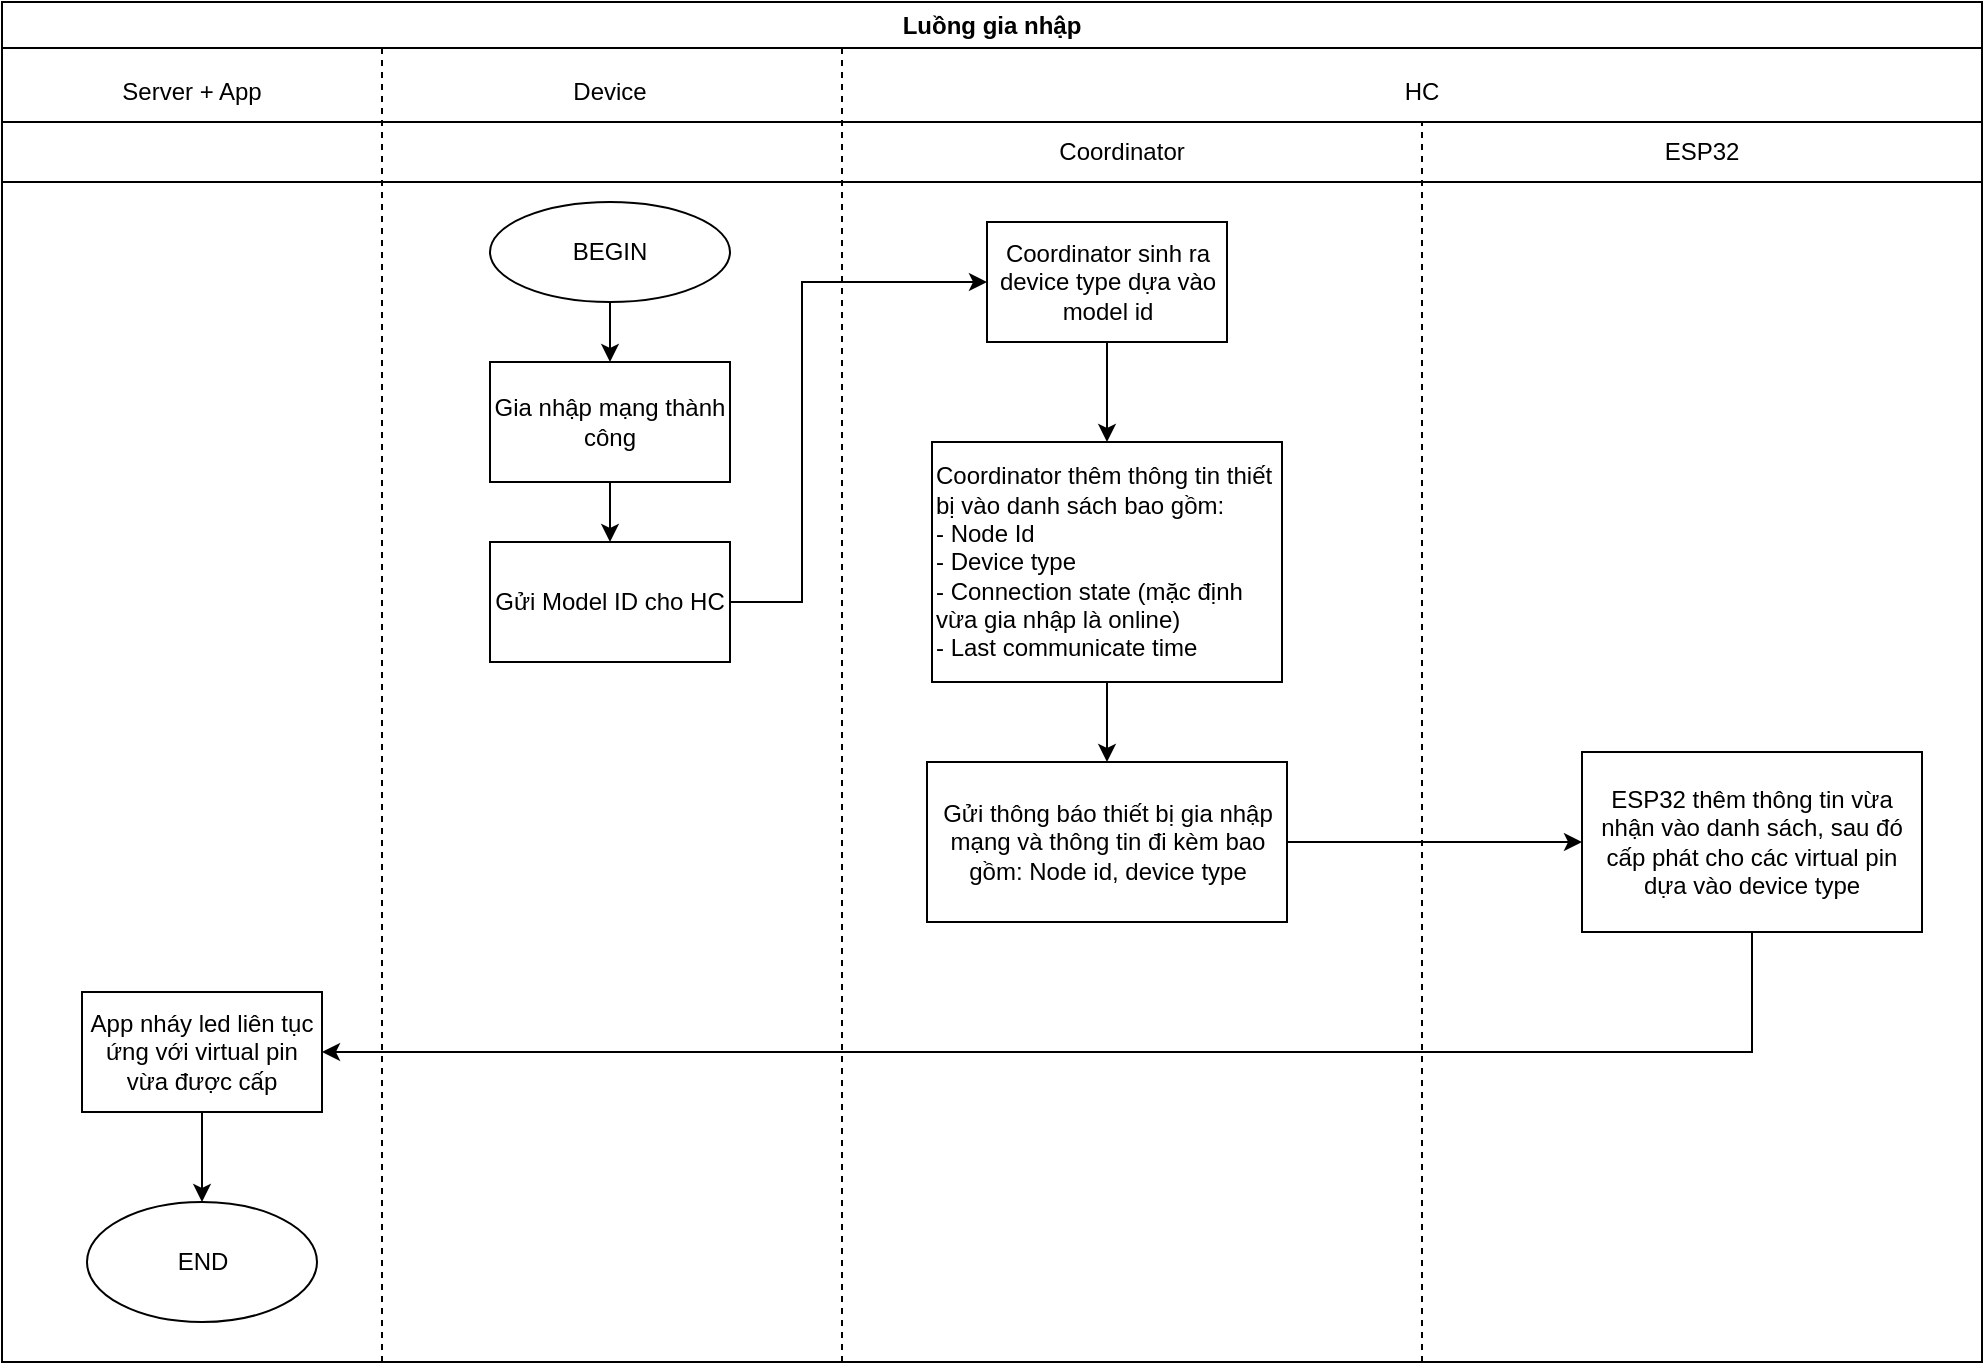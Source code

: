 <mxfile version="22.1.21" type="device">
  <diagram id="C5RBs43oDa-KdzZeNtuy" name="Page-1">
    <mxGraphModel dx="1050" dy="629" grid="1" gridSize="10" guides="1" tooltips="1" connect="1" arrows="1" fold="1" page="1" pageScale="1" pageWidth="827" pageHeight="1169" math="0" shadow="0">
      <root>
        <mxCell id="WIyWlLk6GJQsqaUBKTNV-0" />
        <mxCell id="WIyWlLk6GJQsqaUBKTNV-1" parent="WIyWlLk6GJQsqaUBKTNV-0" />
        <mxCell id="_cgMj6vdXRqFCgHBEguM-1" value="Luồng gia nhập" style="swimlane;whiteSpace=wrap;html=1;" parent="WIyWlLk6GJQsqaUBKTNV-1" vertex="1">
          <mxGeometry x="50" y="60" width="990" height="680" as="geometry" />
        </mxCell>
        <mxCell id="_cgMj6vdXRqFCgHBEguM-0" value="" style="endArrow=none;dashed=1;html=1;rounded=0;" parent="_cgMj6vdXRqFCgHBEguM-1" edge="1">
          <mxGeometry width="50" height="50" relative="1" as="geometry">
            <mxPoint x="190" y="680" as="sourcePoint" />
            <mxPoint x="190" y="20" as="targetPoint" />
            <Array as="points">
              <mxPoint x="190" y="290" />
            </Array>
          </mxGeometry>
        </mxCell>
        <mxCell id="_cgMj6vdXRqFCgHBEguM-3" value="" style="endArrow=none;dashed=1;html=1;rounded=0;" parent="_cgMj6vdXRqFCgHBEguM-1" edge="1">
          <mxGeometry width="50" height="50" relative="1" as="geometry">
            <mxPoint x="420" y="680" as="sourcePoint" />
            <mxPoint x="420" y="20" as="targetPoint" />
          </mxGeometry>
        </mxCell>
        <mxCell id="_cgMj6vdXRqFCgHBEguM-5" value="" style="endArrow=none;html=1;rounded=0;" parent="_cgMj6vdXRqFCgHBEguM-1" edge="1">
          <mxGeometry width="50" height="50" relative="1" as="geometry">
            <mxPoint y="60" as="sourcePoint" />
            <mxPoint x="990" y="60" as="targetPoint" />
          </mxGeometry>
        </mxCell>
        <mxCell id="_cgMj6vdXRqFCgHBEguM-7" value="Device" style="text;html=1;strokeColor=none;fillColor=none;align=center;verticalAlign=middle;whiteSpace=wrap;rounded=0;" parent="_cgMj6vdXRqFCgHBEguM-1" vertex="1">
          <mxGeometry x="274" y="30" width="60" height="30" as="geometry" />
        </mxCell>
        <mxCell id="_cgMj6vdXRqFCgHBEguM-8" value="Server + App" style="text;html=1;strokeColor=none;fillColor=none;align=center;verticalAlign=middle;whiteSpace=wrap;rounded=0;" parent="_cgMj6vdXRqFCgHBEguM-1" vertex="1">
          <mxGeometry x="50" y="30" width="90" height="30" as="geometry" />
        </mxCell>
        <mxCell id="_cgMj6vdXRqFCgHBEguM-13" style="edgeStyle=orthogonalEdgeStyle;rounded=0;orthogonalLoop=1;jettySize=auto;html=1;exitX=1;exitY=0.5;exitDx=0;exitDy=0;entryX=0;entryY=0.5;entryDx=0;entryDy=0;" parent="_cgMj6vdXRqFCgHBEguM-1" source="_cgMj6vdXRqFCgHBEguM-9" target="_cgMj6vdXRqFCgHBEguM-12" edge="1">
          <mxGeometry relative="1" as="geometry">
            <Array as="points">
              <mxPoint x="400" y="300" />
              <mxPoint x="400" y="140" />
            </Array>
          </mxGeometry>
        </mxCell>
        <mxCell id="_cgMj6vdXRqFCgHBEguM-9" value="Gửi Model ID cho HC" style="rounded=0;whiteSpace=wrap;html=1;" parent="_cgMj6vdXRqFCgHBEguM-1" vertex="1">
          <mxGeometry x="244" y="270" width="120" height="60" as="geometry" />
        </mxCell>
        <mxCell id="_cgMj6vdXRqFCgHBEguM-10" value="" style="endArrow=none;dashed=1;html=1;rounded=0;" parent="_cgMj6vdXRqFCgHBEguM-1" edge="1">
          <mxGeometry width="50" height="50" relative="1" as="geometry">
            <mxPoint x="710" y="680" as="sourcePoint" />
            <mxPoint x="710" y="60" as="targetPoint" />
            <Array as="points" />
          </mxGeometry>
        </mxCell>
        <mxCell id="_cgMj6vdXRqFCgHBEguM-11" value="HC" style="text;html=1;strokeColor=none;fillColor=none;align=center;verticalAlign=middle;whiteSpace=wrap;rounded=0;" parent="_cgMj6vdXRqFCgHBEguM-1" vertex="1">
          <mxGeometry x="680" y="30" width="60" height="30" as="geometry" />
        </mxCell>
        <mxCell id="n9zipan53aRFgn1Fbban-7" style="edgeStyle=orthogonalEdgeStyle;rounded=0;orthogonalLoop=1;jettySize=auto;html=1;exitX=0.5;exitY=1;exitDx=0;exitDy=0;entryX=0.5;entryY=0;entryDx=0;entryDy=0;" parent="_cgMj6vdXRqFCgHBEguM-1" source="_cgMj6vdXRqFCgHBEguM-12" target="n9zipan53aRFgn1Fbban-6" edge="1">
          <mxGeometry relative="1" as="geometry" />
        </mxCell>
        <mxCell id="_cgMj6vdXRqFCgHBEguM-12" value="Coordinator sinh ra device type dựa vào model id" style="rounded=0;whiteSpace=wrap;html=1;" parent="_cgMj6vdXRqFCgHBEguM-1" vertex="1">
          <mxGeometry x="492.5" y="110" width="120" height="60" as="geometry" />
        </mxCell>
        <mxCell id="n9zipan53aRFgn1Fbban-1" style="edgeStyle=orthogonalEdgeStyle;rounded=0;orthogonalLoop=1;jettySize=auto;html=1;exitX=0.5;exitY=1;exitDx=0;exitDy=0;entryX=0.5;entryY=0;entryDx=0;entryDy=0;" parent="_cgMj6vdXRqFCgHBEguM-1" source="n9zipan53aRFgn1Fbban-0" target="_cgMj6vdXRqFCgHBEguM-9" edge="1">
          <mxGeometry relative="1" as="geometry" />
        </mxCell>
        <mxCell id="n9zipan53aRFgn1Fbban-0" value="Gia nhập mạng thành công" style="rounded=0;whiteSpace=wrap;html=1;" parent="_cgMj6vdXRqFCgHBEguM-1" vertex="1">
          <mxGeometry x="244" y="180" width="120" height="60" as="geometry" />
        </mxCell>
        <mxCell id="n9zipan53aRFgn1Fbban-3" value="" style="endArrow=none;html=1;rounded=0;" parent="_cgMj6vdXRqFCgHBEguM-1" edge="1">
          <mxGeometry width="50" height="50" relative="1" as="geometry">
            <mxPoint y="90" as="sourcePoint" />
            <mxPoint x="990" y="90" as="targetPoint" />
          </mxGeometry>
        </mxCell>
        <mxCell id="n9zipan53aRFgn1Fbban-4" value="Coordinator" style="text;html=1;strokeColor=none;fillColor=none;align=center;verticalAlign=middle;whiteSpace=wrap;rounded=0;" parent="_cgMj6vdXRqFCgHBEguM-1" vertex="1">
          <mxGeometry x="530" y="60" width="60" height="30" as="geometry" />
        </mxCell>
        <mxCell id="n9zipan53aRFgn1Fbban-5" value="ESP32" style="text;html=1;strokeColor=none;fillColor=none;align=center;verticalAlign=middle;whiteSpace=wrap;rounded=0;" parent="_cgMj6vdXRqFCgHBEguM-1" vertex="1">
          <mxGeometry x="820" y="60" width="60" height="30" as="geometry" />
        </mxCell>
        <mxCell id="n9zipan53aRFgn1Fbban-9" style="edgeStyle=orthogonalEdgeStyle;rounded=0;orthogonalLoop=1;jettySize=auto;html=1;exitX=0.5;exitY=1;exitDx=0;exitDy=0;entryX=0.5;entryY=0;entryDx=0;entryDy=0;" parent="_cgMj6vdXRqFCgHBEguM-1" source="n9zipan53aRFgn1Fbban-6" target="n9zipan53aRFgn1Fbban-8" edge="1">
          <mxGeometry relative="1" as="geometry" />
        </mxCell>
        <mxCell id="n9zipan53aRFgn1Fbban-6" value="Coordinator thêm thông tin thiết bị vào danh sách bao gồm:&lt;br&gt;- Node Id&lt;br&gt;- Device type&lt;br&gt;- Connection state (mặc định vừa gia nhập là online)&lt;br&gt;- Last communicate time" style="rounded=0;whiteSpace=wrap;html=1;align=left;" parent="_cgMj6vdXRqFCgHBEguM-1" vertex="1">
          <mxGeometry x="465" y="220" width="175" height="120" as="geometry" />
        </mxCell>
        <mxCell id="n9zipan53aRFgn1Fbban-12" style="edgeStyle=orthogonalEdgeStyle;rounded=0;orthogonalLoop=1;jettySize=auto;html=1;exitX=1;exitY=0.5;exitDx=0;exitDy=0;entryX=0;entryY=0.5;entryDx=0;entryDy=0;" parent="_cgMj6vdXRqFCgHBEguM-1" source="n9zipan53aRFgn1Fbban-8" target="n9zipan53aRFgn1Fbban-10" edge="1">
          <mxGeometry relative="1" as="geometry" />
        </mxCell>
        <mxCell id="n9zipan53aRFgn1Fbban-8" value="Gửi thông báo thiết bị gia nhập mạng và thông tin đi kèm bao gồm: Node id, device type" style="rounded=0;whiteSpace=wrap;html=1;" parent="_cgMj6vdXRqFCgHBEguM-1" vertex="1">
          <mxGeometry x="462.5" y="380" width="180" height="80" as="geometry" />
        </mxCell>
        <mxCell id="n9zipan53aRFgn1Fbban-13" style="edgeStyle=orthogonalEdgeStyle;rounded=0;orthogonalLoop=1;jettySize=auto;html=1;exitX=0.5;exitY=1;exitDx=0;exitDy=0;entryX=1;entryY=0.5;entryDx=0;entryDy=0;" parent="_cgMj6vdXRqFCgHBEguM-1" source="n9zipan53aRFgn1Fbban-10" target="n9zipan53aRFgn1Fbban-11" edge="1">
          <mxGeometry relative="1" as="geometry" />
        </mxCell>
        <mxCell id="n9zipan53aRFgn1Fbban-10" value="ESP32 thêm thông tin vừa nhận vào danh sách, sau đó cấp phát cho các virtual pin dựa vào device type" style="rounded=0;whiteSpace=wrap;html=1;" parent="_cgMj6vdXRqFCgHBEguM-1" vertex="1">
          <mxGeometry x="790" y="375" width="170" height="90" as="geometry" />
        </mxCell>
        <mxCell id="n9zipan53aRFgn1Fbban-17" style="edgeStyle=orthogonalEdgeStyle;rounded=0;orthogonalLoop=1;jettySize=auto;html=1;exitX=0.5;exitY=1;exitDx=0;exitDy=0;entryX=0.5;entryY=0;entryDx=0;entryDy=0;" parent="_cgMj6vdXRqFCgHBEguM-1" source="n9zipan53aRFgn1Fbban-11" target="n9zipan53aRFgn1Fbban-16" edge="1">
          <mxGeometry relative="1" as="geometry" />
        </mxCell>
        <mxCell id="n9zipan53aRFgn1Fbban-11" value="App nháy led liên tục ứng với virtual pin vừa được cấp" style="rounded=0;whiteSpace=wrap;html=1;" parent="_cgMj6vdXRqFCgHBEguM-1" vertex="1">
          <mxGeometry x="40" y="495" width="120" height="60" as="geometry" />
        </mxCell>
        <mxCell id="n9zipan53aRFgn1Fbban-15" style="edgeStyle=orthogonalEdgeStyle;rounded=0;orthogonalLoop=1;jettySize=auto;html=1;exitX=0.5;exitY=1;exitDx=0;exitDy=0;entryX=0.5;entryY=0;entryDx=0;entryDy=0;" parent="_cgMj6vdXRqFCgHBEguM-1" source="n9zipan53aRFgn1Fbban-14" target="n9zipan53aRFgn1Fbban-0" edge="1">
          <mxGeometry relative="1" as="geometry" />
        </mxCell>
        <mxCell id="n9zipan53aRFgn1Fbban-14" value="BEGIN" style="ellipse;whiteSpace=wrap;html=1;" parent="_cgMj6vdXRqFCgHBEguM-1" vertex="1">
          <mxGeometry x="244" y="100" width="120" height="50" as="geometry" />
        </mxCell>
        <mxCell id="n9zipan53aRFgn1Fbban-16" value="END" style="ellipse;whiteSpace=wrap;html=1;" parent="_cgMj6vdXRqFCgHBEguM-1" vertex="1">
          <mxGeometry x="42.5" y="600" width="115" height="60" as="geometry" />
        </mxCell>
      </root>
    </mxGraphModel>
  </diagram>
</mxfile>
